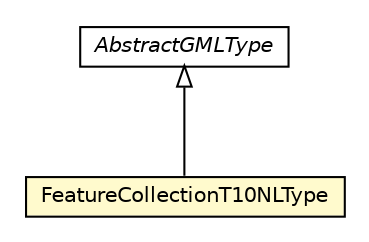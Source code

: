 #!/usr/local/bin/dot
#
# Class diagram 
# Generated by UMLGraph version R5_6-24-gf6e263 (http://www.umlgraph.org/)
#

digraph G {
	edge [fontname="Helvetica",fontsize=10,labelfontname="Helvetica",labelfontsize=10];
	node [fontname="Helvetica",fontsize=10,shape=plaintext];
	nodesep=0.25;
	ranksep=0.5;
	// nl.b3p.topnl.top10nl.AbstractGMLType
	c14607 [label=<<table title="nl.b3p.topnl.top10nl.AbstractGMLType" border="0" cellborder="1" cellspacing="0" cellpadding="2" port="p" href="./AbstractGMLType.html">
		<tr><td><table border="0" cellspacing="0" cellpadding="1">
<tr><td align="center" balign="center"><font face="Helvetica-Oblique"> AbstractGMLType </font></td></tr>
		</table></td></tr>
		</table>>, URL="./AbstractGMLType.html", fontname="Helvetica", fontcolor="black", fontsize=10.0];
	// nl.b3p.topnl.top10nl.FeatureCollectionT10NLType
	c14609 [label=<<table title="nl.b3p.topnl.top10nl.FeatureCollectionT10NLType" border="0" cellborder="1" cellspacing="0" cellpadding="2" port="p" bgcolor="lemonChiffon" href="./FeatureCollectionT10NLType.html">
		<tr><td><table border="0" cellspacing="0" cellpadding="1">
<tr><td align="center" balign="center"> FeatureCollectionT10NLType </td></tr>
		</table></td></tr>
		</table>>, URL="./FeatureCollectionT10NLType.html", fontname="Helvetica", fontcolor="black", fontsize=10.0];
	//nl.b3p.topnl.top10nl.FeatureCollectionT10NLType extends nl.b3p.topnl.top10nl.AbstractGMLType
	c14607:p -> c14609:p [dir=back,arrowtail=empty];
}

